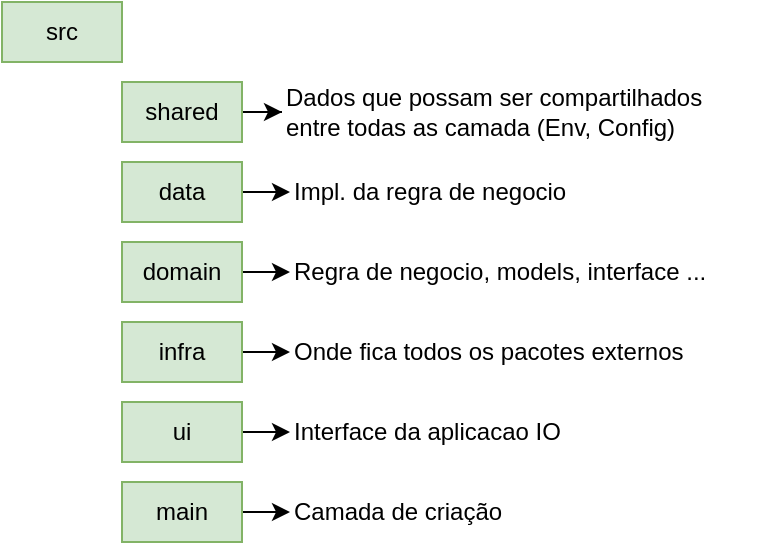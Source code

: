 <mxfile version="24.0.1" type="github">
  <diagram name="Página-1" id="43Q30RF-pr6ggGiYxUYA">
    <mxGraphModel dx="990" dy="748" grid="1" gridSize="10" guides="1" tooltips="1" connect="1" arrows="1" fold="1" page="1" pageScale="1" pageWidth="827" pageHeight="1169" math="0" shadow="0">
      <root>
        <mxCell id="0" />
        <mxCell id="1" parent="0" />
        <mxCell id="c7eYz0D4ta32u7MK7Q49-3" value="src" style="text;html=1;align=center;verticalAlign=middle;whiteSpace=wrap;rounded=0;fillColor=#d5e8d4;strokeColor=#82b366;" vertex="1" parent="1">
          <mxGeometry x="150" y="200" width="60" height="30" as="geometry" />
        </mxCell>
        <mxCell id="c7eYz0D4ta32u7MK7Q49-13" style="edgeStyle=orthogonalEdgeStyle;rounded=0;orthogonalLoop=1;jettySize=auto;html=1;exitX=1;exitY=0.5;exitDx=0;exitDy=0;" edge="1" parent="1" source="c7eYz0D4ta32u7MK7Q49-4" target="c7eYz0D4ta32u7MK7Q49-10">
          <mxGeometry relative="1" as="geometry" />
        </mxCell>
        <mxCell id="c7eYz0D4ta32u7MK7Q49-4" value="shared" style="text;html=1;align=center;verticalAlign=middle;whiteSpace=wrap;rounded=0;fillColor=#d5e8d4;strokeColor=#82b366;" vertex="1" parent="1">
          <mxGeometry x="210" y="240" width="60" height="30" as="geometry" />
        </mxCell>
        <mxCell id="c7eYz0D4ta32u7MK7Q49-15" style="edgeStyle=orthogonalEdgeStyle;rounded=0;orthogonalLoop=1;jettySize=auto;html=1;exitX=1;exitY=0.5;exitDx=0;exitDy=0;entryX=0;entryY=0.5;entryDx=0;entryDy=0;" edge="1" parent="1" source="c7eYz0D4ta32u7MK7Q49-5" target="c7eYz0D4ta32u7MK7Q49-12">
          <mxGeometry relative="1" as="geometry" />
        </mxCell>
        <mxCell id="c7eYz0D4ta32u7MK7Q49-5" value="data" style="text;html=1;align=center;verticalAlign=middle;whiteSpace=wrap;rounded=0;fillColor=#d5e8d4;strokeColor=#82b366;" vertex="1" parent="1">
          <mxGeometry x="210" y="280" width="60" height="30" as="geometry" />
        </mxCell>
        <mxCell id="c7eYz0D4ta32u7MK7Q49-17" style="edgeStyle=orthogonalEdgeStyle;rounded=0;orthogonalLoop=1;jettySize=auto;html=1;exitX=1;exitY=0.5;exitDx=0;exitDy=0;entryX=0;entryY=0.5;entryDx=0;entryDy=0;" edge="1" parent="1" source="c7eYz0D4ta32u7MK7Q49-6" target="c7eYz0D4ta32u7MK7Q49-11">
          <mxGeometry relative="1" as="geometry" />
        </mxCell>
        <mxCell id="c7eYz0D4ta32u7MK7Q49-6" value="domain" style="text;html=1;align=center;verticalAlign=middle;whiteSpace=wrap;rounded=0;fillColor=#d5e8d4;strokeColor=#82b366;" vertex="1" parent="1">
          <mxGeometry x="210" y="320" width="60" height="30" as="geometry" />
        </mxCell>
        <mxCell id="c7eYz0D4ta32u7MK7Q49-21" style="edgeStyle=orthogonalEdgeStyle;rounded=0;orthogonalLoop=1;jettySize=auto;html=1;entryX=0;entryY=0.5;entryDx=0;entryDy=0;" edge="1" parent="1" source="c7eYz0D4ta32u7MK7Q49-7" target="c7eYz0D4ta32u7MK7Q49-19">
          <mxGeometry relative="1" as="geometry" />
        </mxCell>
        <mxCell id="c7eYz0D4ta32u7MK7Q49-7" value="infra" style="text;html=1;align=center;verticalAlign=middle;whiteSpace=wrap;rounded=0;fillColor=#d5e8d4;strokeColor=#82b366;" vertex="1" parent="1">
          <mxGeometry x="210" y="360" width="60" height="30" as="geometry" />
        </mxCell>
        <mxCell id="c7eYz0D4ta32u7MK7Q49-22" style="edgeStyle=orthogonalEdgeStyle;rounded=0;orthogonalLoop=1;jettySize=auto;html=1;entryX=0;entryY=0.5;entryDx=0;entryDy=0;" edge="1" parent="1" source="c7eYz0D4ta32u7MK7Q49-8" target="c7eYz0D4ta32u7MK7Q49-18">
          <mxGeometry relative="1" as="geometry" />
        </mxCell>
        <mxCell id="c7eYz0D4ta32u7MK7Q49-8" value="ui" style="text;html=1;align=center;verticalAlign=middle;whiteSpace=wrap;rounded=0;fillColor=#d5e8d4;strokeColor=#82b366;" vertex="1" parent="1">
          <mxGeometry x="210" y="400" width="60" height="30" as="geometry" />
        </mxCell>
        <mxCell id="c7eYz0D4ta32u7MK7Q49-23" style="edgeStyle=orthogonalEdgeStyle;rounded=0;orthogonalLoop=1;jettySize=auto;html=1;entryX=0;entryY=0.5;entryDx=0;entryDy=0;" edge="1" parent="1" source="c7eYz0D4ta32u7MK7Q49-9" target="c7eYz0D4ta32u7MK7Q49-20">
          <mxGeometry relative="1" as="geometry" />
        </mxCell>
        <mxCell id="c7eYz0D4ta32u7MK7Q49-9" value="main" style="text;html=1;align=center;verticalAlign=middle;whiteSpace=wrap;rounded=0;fillColor=#d5e8d4;strokeColor=#82b366;" vertex="1" parent="1">
          <mxGeometry x="210" y="440" width="60" height="30" as="geometry" />
        </mxCell>
        <mxCell id="c7eYz0D4ta32u7MK7Q49-10" value="Dados que possam ser compartilhados entre todas as camada (Env, Config)" style="text;html=1;align=left;verticalAlign=middle;whiteSpace=wrap;rounded=0;" vertex="1" parent="1">
          <mxGeometry x="290" y="240" width="240" height="30" as="geometry" />
        </mxCell>
        <mxCell id="c7eYz0D4ta32u7MK7Q49-11" value="Regra de negocio, models, interface ..." style="text;html=1;align=left;verticalAlign=middle;whiteSpace=wrap;rounded=0;" vertex="1" parent="1">
          <mxGeometry x="294" y="320" width="240" height="30" as="geometry" />
        </mxCell>
        <mxCell id="c7eYz0D4ta32u7MK7Q49-12" value="Impl. da regra de negocio" style="text;html=1;align=left;verticalAlign=middle;whiteSpace=wrap;rounded=0;" vertex="1" parent="1">
          <mxGeometry x="294" y="280" width="240" height="30" as="geometry" />
        </mxCell>
        <mxCell id="c7eYz0D4ta32u7MK7Q49-18" value="Interface da aplicacao IO" style="text;html=1;align=left;verticalAlign=middle;whiteSpace=wrap;rounded=0;" vertex="1" parent="1">
          <mxGeometry x="294" y="400" width="240" height="30" as="geometry" />
        </mxCell>
        <mxCell id="c7eYz0D4ta32u7MK7Q49-19" value="Onde fica todos os pacotes externos" style="text;html=1;align=left;verticalAlign=middle;whiteSpace=wrap;rounded=0;" vertex="1" parent="1">
          <mxGeometry x="294" y="360" width="240" height="30" as="geometry" />
        </mxCell>
        <mxCell id="c7eYz0D4ta32u7MK7Q49-20" value="Camada de criação" style="text;html=1;align=left;verticalAlign=middle;whiteSpace=wrap;rounded=0;" vertex="1" parent="1">
          <mxGeometry x="294" y="440" width="240" height="30" as="geometry" />
        </mxCell>
      </root>
    </mxGraphModel>
  </diagram>
</mxfile>
